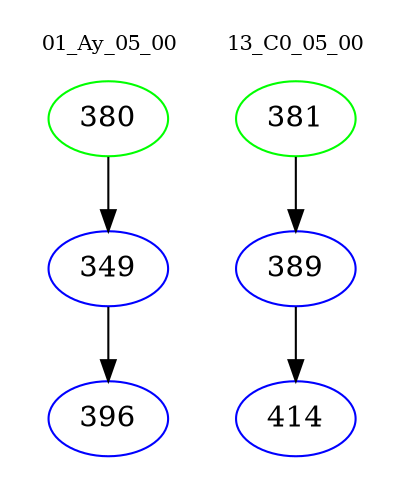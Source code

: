 digraph{
subgraph cluster_0 {
color = white
label = "01_Ay_05_00";
fontsize=10;
T0_380 [label="380", color="green"]
T0_380 -> T0_349 [color="black"]
T0_349 [label="349", color="blue"]
T0_349 -> T0_396 [color="black"]
T0_396 [label="396", color="blue"]
}
subgraph cluster_1 {
color = white
label = "13_C0_05_00";
fontsize=10;
T1_381 [label="381", color="green"]
T1_381 -> T1_389 [color="black"]
T1_389 [label="389", color="blue"]
T1_389 -> T1_414 [color="black"]
T1_414 [label="414", color="blue"]
}
}
